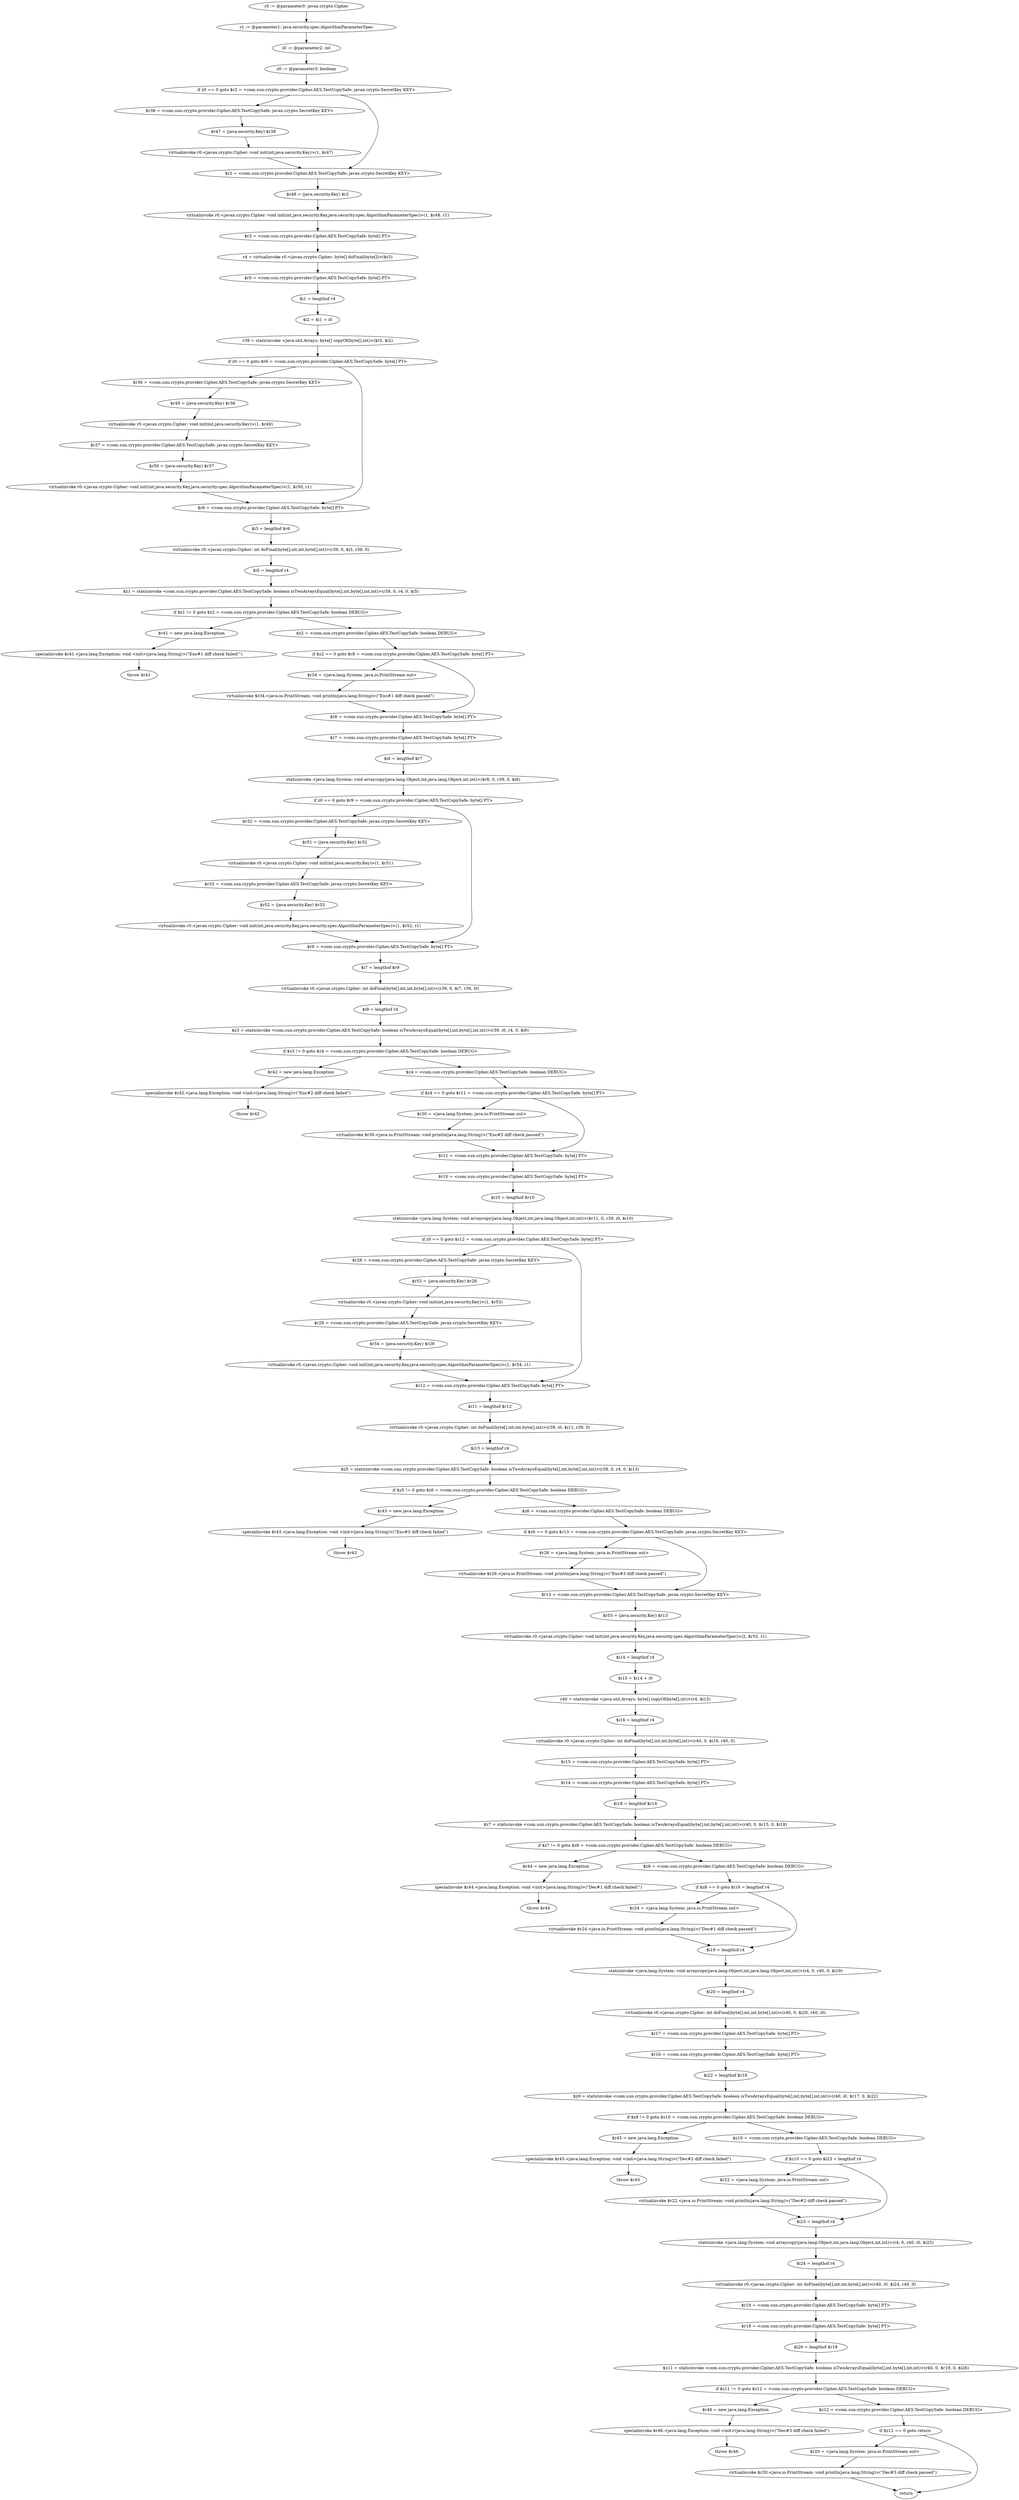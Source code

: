 digraph "unitGraph" {
    "r0 := @parameter0: javax.crypto.Cipher"
    "r1 := @parameter1: java.security.spec.AlgorithmParameterSpec"
    "i0 := @parameter2: int"
    "z0 := @parameter3: boolean"
    "if z0 == 0 goto $r2 = <com.sun.crypto.provider.Cipher.AES.TestCopySafe: javax.crypto.SecretKey KEY>"
    "$r38 = <com.sun.crypto.provider.Cipher.AES.TestCopySafe: javax.crypto.SecretKey KEY>"
    "$r47 = (java.security.Key) $r38"
    "virtualinvoke r0.<javax.crypto.Cipher: void init(int,java.security.Key)>(1, $r47)"
    "$r2 = <com.sun.crypto.provider.Cipher.AES.TestCopySafe: javax.crypto.SecretKey KEY>"
    "$r48 = (java.security.Key) $r2"
    "virtualinvoke r0.<javax.crypto.Cipher: void init(int,java.security.Key,java.security.spec.AlgorithmParameterSpec)>(1, $r48, r1)"
    "$r3 = <com.sun.crypto.provider.Cipher.AES.TestCopySafe: byte[] PT>"
    "r4 = virtualinvoke r0.<javax.crypto.Cipher: byte[] doFinal(byte[])>($r3)"
    "$r5 = <com.sun.crypto.provider.Cipher.AES.TestCopySafe: byte[] PT>"
    "$i1 = lengthof r4"
    "$i2 = $i1 + i0"
    "r39 = staticinvoke <java.util.Arrays: byte[] copyOf(byte[],int)>($r5, $i2)"
    "if z0 == 0 goto $r6 = <com.sun.crypto.provider.Cipher.AES.TestCopySafe: byte[] PT>"
    "$r36 = <com.sun.crypto.provider.Cipher.AES.TestCopySafe: javax.crypto.SecretKey KEY>"
    "$r49 = (java.security.Key) $r36"
    "virtualinvoke r0.<javax.crypto.Cipher: void init(int,java.security.Key)>(1, $r49)"
    "$r37 = <com.sun.crypto.provider.Cipher.AES.TestCopySafe: javax.crypto.SecretKey KEY>"
    "$r50 = (java.security.Key) $r37"
    "virtualinvoke r0.<javax.crypto.Cipher: void init(int,java.security.Key,java.security.spec.AlgorithmParameterSpec)>(1, $r50, r1)"
    "$r6 = <com.sun.crypto.provider.Cipher.AES.TestCopySafe: byte[] PT>"
    "$i3 = lengthof $r6"
    "virtualinvoke r0.<javax.crypto.Cipher: int doFinal(byte[],int,int,byte[],int)>(r39, 0, $i3, r39, 0)"
    "$i5 = lengthof r4"
    "$z1 = staticinvoke <com.sun.crypto.provider.Cipher.AES.TestCopySafe: boolean isTwoArraysEqual(byte[],int,byte[],int,int)>(r39, 0, r4, 0, $i5)"
    "if $z1 != 0 goto $z2 = <com.sun.crypto.provider.Cipher.AES.TestCopySafe: boolean DEBUG>"
    "$r41 = new java.lang.Exception"
    "specialinvoke $r41.<java.lang.Exception: void <init>(java.lang.String)>(\"Enc#1 diff check failed!\")"
    "throw $r41"
    "$z2 = <com.sun.crypto.provider.Cipher.AES.TestCopySafe: boolean DEBUG>"
    "if $z2 == 0 goto $r8 = <com.sun.crypto.provider.Cipher.AES.TestCopySafe: byte[] PT>"
    "$r34 = <java.lang.System: java.io.PrintStream out>"
    "virtualinvoke $r34.<java.io.PrintStream: void println(java.lang.String)>(\"Enc#1 diff check passed\")"
    "$r8 = <com.sun.crypto.provider.Cipher.AES.TestCopySafe: byte[] PT>"
    "$r7 = <com.sun.crypto.provider.Cipher.AES.TestCopySafe: byte[] PT>"
    "$i6 = lengthof $r7"
    "staticinvoke <java.lang.System: void arraycopy(java.lang.Object,int,java.lang.Object,int,int)>($r8, 0, r39, 0, $i6)"
    "if z0 == 0 goto $r9 = <com.sun.crypto.provider.Cipher.AES.TestCopySafe: byte[] PT>"
    "$r32 = <com.sun.crypto.provider.Cipher.AES.TestCopySafe: javax.crypto.SecretKey KEY>"
    "$r51 = (java.security.Key) $r32"
    "virtualinvoke r0.<javax.crypto.Cipher: void init(int,java.security.Key)>(1, $r51)"
    "$r33 = <com.sun.crypto.provider.Cipher.AES.TestCopySafe: javax.crypto.SecretKey KEY>"
    "$r52 = (java.security.Key) $r33"
    "virtualinvoke r0.<javax.crypto.Cipher: void init(int,java.security.Key,java.security.spec.AlgorithmParameterSpec)>(1, $r52, r1)"
    "$r9 = <com.sun.crypto.provider.Cipher.AES.TestCopySafe: byte[] PT>"
    "$i7 = lengthof $r9"
    "virtualinvoke r0.<javax.crypto.Cipher: int doFinal(byte[],int,int,byte[],int)>(r39, 0, $i7, r39, i0)"
    "$i9 = lengthof r4"
    "$z3 = staticinvoke <com.sun.crypto.provider.Cipher.AES.TestCopySafe: boolean isTwoArraysEqual(byte[],int,byte[],int,int)>(r39, i0, r4, 0, $i9)"
    "if $z3 != 0 goto $z4 = <com.sun.crypto.provider.Cipher.AES.TestCopySafe: boolean DEBUG>"
    "$r42 = new java.lang.Exception"
    "specialinvoke $r42.<java.lang.Exception: void <init>(java.lang.String)>(\"Enc#2 diff check failed\")"
    "throw $r42"
    "$z4 = <com.sun.crypto.provider.Cipher.AES.TestCopySafe: boolean DEBUG>"
    "if $z4 == 0 goto $r11 = <com.sun.crypto.provider.Cipher.AES.TestCopySafe: byte[] PT>"
    "$r30 = <java.lang.System: java.io.PrintStream out>"
    "virtualinvoke $r30.<java.io.PrintStream: void println(java.lang.String)>(\"Enc#2 diff check passed\")"
    "$r11 = <com.sun.crypto.provider.Cipher.AES.TestCopySafe: byte[] PT>"
    "$r10 = <com.sun.crypto.provider.Cipher.AES.TestCopySafe: byte[] PT>"
    "$i10 = lengthof $r10"
    "staticinvoke <java.lang.System: void arraycopy(java.lang.Object,int,java.lang.Object,int,int)>($r11, 0, r39, i0, $i10)"
    "if z0 == 0 goto $r12 = <com.sun.crypto.provider.Cipher.AES.TestCopySafe: byte[] PT>"
    "$r28 = <com.sun.crypto.provider.Cipher.AES.TestCopySafe: javax.crypto.SecretKey KEY>"
    "$r53 = (java.security.Key) $r28"
    "virtualinvoke r0.<javax.crypto.Cipher: void init(int,java.security.Key)>(1, $r53)"
    "$r29 = <com.sun.crypto.provider.Cipher.AES.TestCopySafe: javax.crypto.SecretKey KEY>"
    "$r54 = (java.security.Key) $r29"
    "virtualinvoke r0.<javax.crypto.Cipher: void init(int,java.security.Key,java.security.spec.AlgorithmParameterSpec)>(1, $r54, r1)"
    "$r12 = <com.sun.crypto.provider.Cipher.AES.TestCopySafe: byte[] PT>"
    "$i11 = lengthof $r12"
    "virtualinvoke r0.<javax.crypto.Cipher: int doFinal(byte[],int,int,byte[],int)>(r39, i0, $i11, r39, 0)"
    "$i13 = lengthof r4"
    "$z5 = staticinvoke <com.sun.crypto.provider.Cipher.AES.TestCopySafe: boolean isTwoArraysEqual(byte[],int,byte[],int,int)>(r39, 0, r4, 0, $i13)"
    "if $z5 != 0 goto $z6 = <com.sun.crypto.provider.Cipher.AES.TestCopySafe: boolean DEBUG>"
    "$r43 = new java.lang.Exception"
    "specialinvoke $r43.<java.lang.Exception: void <init>(java.lang.String)>(\"Enc#3 diff check failed\")"
    "throw $r43"
    "$z6 = <com.sun.crypto.provider.Cipher.AES.TestCopySafe: boolean DEBUG>"
    "if $z6 == 0 goto $r13 = <com.sun.crypto.provider.Cipher.AES.TestCopySafe: javax.crypto.SecretKey KEY>"
    "$r26 = <java.lang.System: java.io.PrintStream out>"
    "virtualinvoke $r26.<java.io.PrintStream: void println(java.lang.String)>(\"Enc#3 diff check passed\")"
    "$r13 = <com.sun.crypto.provider.Cipher.AES.TestCopySafe: javax.crypto.SecretKey KEY>"
    "$r55 = (java.security.Key) $r13"
    "virtualinvoke r0.<javax.crypto.Cipher: void init(int,java.security.Key,java.security.spec.AlgorithmParameterSpec)>(2, $r55, r1)"
    "$i14 = lengthof r4"
    "$i15 = $i14 + i0"
    "r40 = staticinvoke <java.util.Arrays: byte[] copyOf(byte[],int)>(r4, $i15)"
    "$i16 = lengthof r4"
    "virtualinvoke r0.<javax.crypto.Cipher: int doFinal(byte[],int,int,byte[],int)>(r40, 0, $i16, r40, 0)"
    "$r15 = <com.sun.crypto.provider.Cipher.AES.TestCopySafe: byte[] PT>"
    "$r14 = <com.sun.crypto.provider.Cipher.AES.TestCopySafe: byte[] PT>"
    "$i18 = lengthof $r14"
    "$z7 = staticinvoke <com.sun.crypto.provider.Cipher.AES.TestCopySafe: boolean isTwoArraysEqual(byte[],int,byte[],int,int)>(r40, 0, $r15, 0, $i18)"
    "if $z7 != 0 goto $z8 = <com.sun.crypto.provider.Cipher.AES.TestCopySafe: boolean DEBUG>"
    "$r44 = new java.lang.Exception"
    "specialinvoke $r44.<java.lang.Exception: void <init>(java.lang.String)>(\"Dec#1 diff check failed!\")"
    "throw $r44"
    "$z8 = <com.sun.crypto.provider.Cipher.AES.TestCopySafe: boolean DEBUG>"
    "if $z8 == 0 goto $i19 = lengthof r4"
    "$r24 = <java.lang.System: java.io.PrintStream out>"
    "virtualinvoke $r24.<java.io.PrintStream: void println(java.lang.String)>(\"Dec#1 diff check passed\")"
    "$i19 = lengthof r4"
    "staticinvoke <java.lang.System: void arraycopy(java.lang.Object,int,java.lang.Object,int,int)>(r4, 0, r40, 0, $i19)"
    "$i20 = lengthof r4"
    "virtualinvoke r0.<javax.crypto.Cipher: int doFinal(byte[],int,int,byte[],int)>(r40, 0, $i20, r40, i0)"
    "$r17 = <com.sun.crypto.provider.Cipher.AES.TestCopySafe: byte[] PT>"
    "$r16 = <com.sun.crypto.provider.Cipher.AES.TestCopySafe: byte[] PT>"
    "$i22 = lengthof $r16"
    "$z9 = staticinvoke <com.sun.crypto.provider.Cipher.AES.TestCopySafe: boolean isTwoArraysEqual(byte[],int,byte[],int,int)>(r40, i0, $r17, 0, $i22)"
    "if $z9 != 0 goto $z10 = <com.sun.crypto.provider.Cipher.AES.TestCopySafe: boolean DEBUG>"
    "$r45 = new java.lang.Exception"
    "specialinvoke $r45.<java.lang.Exception: void <init>(java.lang.String)>(\"Dec#2 diff check failed\")"
    "throw $r45"
    "$z10 = <com.sun.crypto.provider.Cipher.AES.TestCopySafe: boolean DEBUG>"
    "if $z10 == 0 goto $i23 = lengthof r4"
    "$r22 = <java.lang.System: java.io.PrintStream out>"
    "virtualinvoke $r22.<java.io.PrintStream: void println(java.lang.String)>(\"Dec#2 diff check passed\")"
    "$i23 = lengthof r4"
    "staticinvoke <java.lang.System: void arraycopy(java.lang.Object,int,java.lang.Object,int,int)>(r4, 0, r40, i0, $i23)"
    "$i24 = lengthof r4"
    "virtualinvoke r0.<javax.crypto.Cipher: int doFinal(byte[],int,int,byte[],int)>(r40, i0, $i24, r40, 0)"
    "$r19 = <com.sun.crypto.provider.Cipher.AES.TestCopySafe: byte[] PT>"
    "$r18 = <com.sun.crypto.provider.Cipher.AES.TestCopySafe: byte[] PT>"
    "$i26 = lengthof $r18"
    "$z11 = staticinvoke <com.sun.crypto.provider.Cipher.AES.TestCopySafe: boolean isTwoArraysEqual(byte[],int,byte[],int,int)>(r40, 0, $r19, 0, $i26)"
    "if $z11 != 0 goto $z12 = <com.sun.crypto.provider.Cipher.AES.TestCopySafe: boolean DEBUG>"
    "$r46 = new java.lang.Exception"
    "specialinvoke $r46.<java.lang.Exception: void <init>(java.lang.String)>(\"Dec#3 diff check failed\")"
    "throw $r46"
    "$z12 = <com.sun.crypto.provider.Cipher.AES.TestCopySafe: boolean DEBUG>"
    "if $z12 == 0 goto return"
    "$r20 = <java.lang.System: java.io.PrintStream out>"
    "virtualinvoke $r20.<java.io.PrintStream: void println(java.lang.String)>(\"Dec#3 diff check passed\")"
    "return"
    "r0 := @parameter0: javax.crypto.Cipher"->"r1 := @parameter1: java.security.spec.AlgorithmParameterSpec";
    "r1 := @parameter1: java.security.spec.AlgorithmParameterSpec"->"i0 := @parameter2: int";
    "i0 := @parameter2: int"->"z0 := @parameter3: boolean";
    "z0 := @parameter3: boolean"->"if z0 == 0 goto $r2 = <com.sun.crypto.provider.Cipher.AES.TestCopySafe: javax.crypto.SecretKey KEY>";
    "if z0 == 0 goto $r2 = <com.sun.crypto.provider.Cipher.AES.TestCopySafe: javax.crypto.SecretKey KEY>"->"$r38 = <com.sun.crypto.provider.Cipher.AES.TestCopySafe: javax.crypto.SecretKey KEY>";
    "if z0 == 0 goto $r2 = <com.sun.crypto.provider.Cipher.AES.TestCopySafe: javax.crypto.SecretKey KEY>"->"$r2 = <com.sun.crypto.provider.Cipher.AES.TestCopySafe: javax.crypto.SecretKey KEY>";
    "$r38 = <com.sun.crypto.provider.Cipher.AES.TestCopySafe: javax.crypto.SecretKey KEY>"->"$r47 = (java.security.Key) $r38";
    "$r47 = (java.security.Key) $r38"->"virtualinvoke r0.<javax.crypto.Cipher: void init(int,java.security.Key)>(1, $r47)";
    "virtualinvoke r0.<javax.crypto.Cipher: void init(int,java.security.Key)>(1, $r47)"->"$r2 = <com.sun.crypto.provider.Cipher.AES.TestCopySafe: javax.crypto.SecretKey KEY>";
    "$r2 = <com.sun.crypto.provider.Cipher.AES.TestCopySafe: javax.crypto.SecretKey KEY>"->"$r48 = (java.security.Key) $r2";
    "$r48 = (java.security.Key) $r2"->"virtualinvoke r0.<javax.crypto.Cipher: void init(int,java.security.Key,java.security.spec.AlgorithmParameterSpec)>(1, $r48, r1)";
    "virtualinvoke r0.<javax.crypto.Cipher: void init(int,java.security.Key,java.security.spec.AlgorithmParameterSpec)>(1, $r48, r1)"->"$r3 = <com.sun.crypto.provider.Cipher.AES.TestCopySafe: byte[] PT>";
    "$r3 = <com.sun.crypto.provider.Cipher.AES.TestCopySafe: byte[] PT>"->"r4 = virtualinvoke r0.<javax.crypto.Cipher: byte[] doFinal(byte[])>($r3)";
    "r4 = virtualinvoke r0.<javax.crypto.Cipher: byte[] doFinal(byte[])>($r3)"->"$r5 = <com.sun.crypto.provider.Cipher.AES.TestCopySafe: byte[] PT>";
    "$r5 = <com.sun.crypto.provider.Cipher.AES.TestCopySafe: byte[] PT>"->"$i1 = lengthof r4";
    "$i1 = lengthof r4"->"$i2 = $i1 + i0";
    "$i2 = $i1 + i0"->"r39 = staticinvoke <java.util.Arrays: byte[] copyOf(byte[],int)>($r5, $i2)";
    "r39 = staticinvoke <java.util.Arrays: byte[] copyOf(byte[],int)>($r5, $i2)"->"if z0 == 0 goto $r6 = <com.sun.crypto.provider.Cipher.AES.TestCopySafe: byte[] PT>";
    "if z0 == 0 goto $r6 = <com.sun.crypto.provider.Cipher.AES.TestCopySafe: byte[] PT>"->"$r36 = <com.sun.crypto.provider.Cipher.AES.TestCopySafe: javax.crypto.SecretKey KEY>";
    "if z0 == 0 goto $r6 = <com.sun.crypto.provider.Cipher.AES.TestCopySafe: byte[] PT>"->"$r6 = <com.sun.crypto.provider.Cipher.AES.TestCopySafe: byte[] PT>";
    "$r36 = <com.sun.crypto.provider.Cipher.AES.TestCopySafe: javax.crypto.SecretKey KEY>"->"$r49 = (java.security.Key) $r36";
    "$r49 = (java.security.Key) $r36"->"virtualinvoke r0.<javax.crypto.Cipher: void init(int,java.security.Key)>(1, $r49)";
    "virtualinvoke r0.<javax.crypto.Cipher: void init(int,java.security.Key)>(1, $r49)"->"$r37 = <com.sun.crypto.provider.Cipher.AES.TestCopySafe: javax.crypto.SecretKey KEY>";
    "$r37 = <com.sun.crypto.provider.Cipher.AES.TestCopySafe: javax.crypto.SecretKey KEY>"->"$r50 = (java.security.Key) $r37";
    "$r50 = (java.security.Key) $r37"->"virtualinvoke r0.<javax.crypto.Cipher: void init(int,java.security.Key,java.security.spec.AlgorithmParameterSpec)>(1, $r50, r1)";
    "virtualinvoke r0.<javax.crypto.Cipher: void init(int,java.security.Key,java.security.spec.AlgorithmParameterSpec)>(1, $r50, r1)"->"$r6 = <com.sun.crypto.provider.Cipher.AES.TestCopySafe: byte[] PT>";
    "$r6 = <com.sun.crypto.provider.Cipher.AES.TestCopySafe: byte[] PT>"->"$i3 = lengthof $r6";
    "$i3 = lengthof $r6"->"virtualinvoke r0.<javax.crypto.Cipher: int doFinal(byte[],int,int,byte[],int)>(r39, 0, $i3, r39, 0)";
    "virtualinvoke r0.<javax.crypto.Cipher: int doFinal(byte[],int,int,byte[],int)>(r39, 0, $i3, r39, 0)"->"$i5 = lengthof r4";
    "$i5 = lengthof r4"->"$z1 = staticinvoke <com.sun.crypto.provider.Cipher.AES.TestCopySafe: boolean isTwoArraysEqual(byte[],int,byte[],int,int)>(r39, 0, r4, 0, $i5)";
    "$z1 = staticinvoke <com.sun.crypto.provider.Cipher.AES.TestCopySafe: boolean isTwoArraysEqual(byte[],int,byte[],int,int)>(r39, 0, r4, 0, $i5)"->"if $z1 != 0 goto $z2 = <com.sun.crypto.provider.Cipher.AES.TestCopySafe: boolean DEBUG>";
    "if $z1 != 0 goto $z2 = <com.sun.crypto.provider.Cipher.AES.TestCopySafe: boolean DEBUG>"->"$r41 = new java.lang.Exception";
    "if $z1 != 0 goto $z2 = <com.sun.crypto.provider.Cipher.AES.TestCopySafe: boolean DEBUG>"->"$z2 = <com.sun.crypto.provider.Cipher.AES.TestCopySafe: boolean DEBUG>";
    "$r41 = new java.lang.Exception"->"specialinvoke $r41.<java.lang.Exception: void <init>(java.lang.String)>(\"Enc#1 diff check failed!\")";
    "specialinvoke $r41.<java.lang.Exception: void <init>(java.lang.String)>(\"Enc#1 diff check failed!\")"->"throw $r41";
    "$z2 = <com.sun.crypto.provider.Cipher.AES.TestCopySafe: boolean DEBUG>"->"if $z2 == 0 goto $r8 = <com.sun.crypto.provider.Cipher.AES.TestCopySafe: byte[] PT>";
    "if $z2 == 0 goto $r8 = <com.sun.crypto.provider.Cipher.AES.TestCopySafe: byte[] PT>"->"$r34 = <java.lang.System: java.io.PrintStream out>";
    "if $z2 == 0 goto $r8 = <com.sun.crypto.provider.Cipher.AES.TestCopySafe: byte[] PT>"->"$r8 = <com.sun.crypto.provider.Cipher.AES.TestCopySafe: byte[] PT>";
    "$r34 = <java.lang.System: java.io.PrintStream out>"->"virtualinvoke $r34.<java.io.PrintStream: void println(java.lang.String)>(\"Enc#1 diff check passed\")";
    "virtualinvoke $r34.<java.io.PrintStream: void println(java.lang.String)>(\"Enc#1 diff check passed\")"->"$r8 = <com.sun.crypto.provider.Cipher.AES.TestCopySafe: byte[] PT>";
    "$r8 = <com.sun.crypto.provider.Cipher.AES.TestCopySafe: byte[] PT>"->"$r7 = <com.sun.crypto.provider.Cipher.AES.TestCopySafe: byte[] PT>";
    "$r7 = <com.sun.crypto.provider.Cipher.AES.TestCopySafe: byte[] PT>"->"$i6 = lengthof $r7";
    "$i6 = lengthof $r7"->"staticinvoke <java.lang.System: void arraycopy(java.lang.Object,int,java.lang.Object,int,int)>($r8, 0, r39, 0, $i6)";
    "staticinvoke <java.lang.System: void arraycopy(java.lang.Object,int,java.lang.Object,int,int)>($r8, 0, r39, 0, $i6)"->"if z0 == 0 goto $r9 = <com.sun.crypto.provider.Cipher.AES.TestCopySafe: byte[] PT>";
    "if z0 == 0 goto $r9 = <com.sun.crypto.provider.Cipher.AES.TestCopySafe: byte[] PT>"->"$r32 = <com.sun.crypto.provider.Cipher.AES.TestCopySafe: javax.crypto.SecretKey KEY>";
    "if z0 == 0 goto $r9 = <com.sun.crypto.provider.Cipher.AES.TestCopySafe: byte[] PT>"->"$r9 = <com.sun.crypto.provider.Cipher.AES.TestCopySafe: byte[] PT>";
    "$r32 = <com.sun.crypto.provider.Cipher.AES.TestCopySafe: javax.crypto.SecretKey KEY>"->"$r51 = (java.security.Key) $r32";
    "$r51 = (java.security.Key) $r32"->"virtualinvoke r0.<javax.crypto.Cipher: void init(int,java.security.Key)>(1, $r51)";
    "virtualinvoke r0.<javax.crypto.Cipher: void init(int,java.security.Key)>(1, $r51)"->"$r33 = <com.sun.crypto.provider.Cipher.AES.TestCopySafe: javax.crypto.SecretKey KEY>";
    "$r33 = <com.sun.crypto.provider.Cipher.AES.TestCopySafe: javax.crypto.SecretKey KEY>"->"$r52 = (java.security.Key) $r33";
    "$r52 = (java.security.Key) $r33"->"virtualinvoke r0.<javax.crypto.Cipher: void init(int,java.security.Key,java.security.spec.AlgorithmParameterSpec)>(1, $r52, r1)";
    "virtualinvoke r0.<javax.crypto.Cipher: void init(int,java.security.Key,java.security.spec.AlgorithmParameterSpec)>(1, $r52, r1)"->"$r9 = <com.sun.crypto.provider.Cipher.AES.TestCopySafe: byte[] PT>";
    "$r9 = <com.sun.crypto.provider.Cipher.AES.TestCopySafe: byte[] PT>"->"$i7 = lengthof $r9";
    "$i7 = lengthof $r9"->"virtualinvoke r0.<javax.crypto.Cipher: int doFinal(byte[],int,int,byte[],int)>(r39, 0, $i7, r39, i0)";
    "virtualinvoke r0.<javax.crypto.Cipher: int doFinal(byte[],int,int,byte[],int)>(r39, 0, $i7, r39, i0)"->"$i9 = lengthof r4";
    "$i9 = lengthof r4"->"$z3 = staticinvoke <com.sun.crypto.provider.Cipher.AES.TestCopySafe: boolean isTwoArraysEqual(byte[],int,byte[],int,int)>(r39, i0, r4, 0, $i9)";
    "$z3 = staticinvoke <com.sun.crypto.provider.Cipher.AES.TestCopySafe: boolean isTwoArraysEqual(byte[],int,byte[],int,int)>(r39, i0, r4, 0, $i9)"->"if $z3 != 0 goto $z4 = <com.sun.crypto.provider.Cipher.AES.TestCopySafe: boolean DEBUG>";
    "if $z3 != 0 goto $z4 = <com.sun.crypto.provider.Cipher.AES.TestCopySafe: boolean DEBUG>"->"$r42 = new java.lang.Exception";
    "if $z3 != 0 goto $z4 = <com.sun.crypto.provider.Cipher.AES.TestCopySafe: boolean DEBUG>"->"$z4 = <com.sun.crypto.provider.Cipher.AES.TestCopySafe: boolean DEBUG>";
    "$r42 = new java.lang.Exception"->"specialinvoke $r42.<java.lang.Exception: void <init>(java.lang.String)>(\"Enc#2 diff check failed\")";
    "specialinvoke $r42.<java.lang.Exception: void <init>(java.lang.String)>(\"Enc#2 diff check failed\")"->"throw $r42";
    "$z4 = <com.sun.crypto.provider.Cipher.AES.TestCopySafe: boolean DEBUG>"->"if $z4 == 0 goto $r11 = <com.sun.crypto.provider.Cipher.AES.TestCopySafe: byte[] PT>";
    "if $z4 == 0 goto $r11 = <com.sun.crypto.provider.Cipher.AES.TestCopySafe: byte[] PT>"->"$r30 = <java.lang.System: java.io.PrintStream out>";
    "if $z4 == 0 goto $r11 = <com.sun.crypto.provider.Cipher.AES.TestCopySafe: byte[] PT>"->"$r11 = <com.sun.crypto.provider.Cipher.AES.TestCopySafe: byte[] PT>";
    "$r30 = <java.lang.System: java.io.PrintStream out>"->"virtualinvoke $r30.<java.io.PrintStream: void println(java.lang.String)>(\"Enc#2 diff check passed\")";
    "virtualinvoke $r30.<java.io.PrintStream: void println(java.lang.String)>(\"Enc#2 diff check passed\")"->"$r11 = <com.sun.crypto.provider.Cipher.AES.TestCopySafe: byte[] PT>";
    "$r11 = <com.sun.crypto.provider.Cipher.AES.TestCopySafe: byte[] PT>"->"$r10 = <com.sun.crypto.provider.Cipher.AES.TestCopySafe: byte[] PT>";
    "$r10 = <com.sun.crypto.provider.Cipher.AES.TestCopySafe: byte[] PT>"->"$i10 = lengthof $r10";
    "$i10 = lengthof $r10"->"staticinvoke <java.lang.System: void arraycopy(java.lang.Object,int,java.lang.Object,int,int)>($r11, 0, r39, i0, $i10)";
    "staticinvoke <java.lang.System: void arraycopy(java.lang.Object,int,java.lang.Object,int,int)>($r11, 0, r39, i0, $i10)"->"if z0 == 0 goto $r12 = <com.sun.crypto.provider.Cipher.AES.TestCopySafe: byte[] PT>";
    "if z0 == 0 goto $r12 = <com.sun.crypto.provider.Cipher.AES.TestCopySafe: byte[] PT>"->"$r28 = <com.sun.crypto.provider.Cipher.AES.TestCopySafe: javax.crypto.SecretKey KEY>";
    "if z0 == 0 goto $r12 = <com.sun.crypto.provider.Cipher.AES.TestCopySafe: byte[] PT>"->"$r12 = <com.sun.crypto.provider.Cipher.AES.TestCopySafe: byte[] PT>";
    "$r28 = <com.sun.crypto.provider.Cipher.AES.TestCopySafe: javax.crypto.SecretKey KEY>"->"$r53 = (java.security.Key) $r28";
    "$r53 = (java.security.Key) $r28"->"virtualinvoke r0.<javax.crypto.Cipher: void init(int,java.security.Key)>(1, $r53)";
    "virtualinvoke r0.<javax.crypto.Cipher: void init(int,java.security.Key)>(1, $r53)"->"$r29 = <com.sun.crypto.provider.Cipher.AES.TestCopySafe: javax.crypto.SecretKey KEY>";
    "$r29 = <com.sun.crypto.provider.Cipher.AES.TestCopySafe: javax.crypto.SecretKey KEY>"->"$r54 = (java.security.Key) $r29";
    "$r54 = (java.security.Key) $r29"->"virtualinvoke r0.<javax.crypto.Cipher: void init(int,java.security.Key,java.security.spec.AlgorithmParameterSpec)>(1, $r54, r1)";
    "virtualinvoke r0.<javax.crypto.Cipher: void init(int,java.security.Key,java.security.spec.AlgorithmParameterSpec)>(1, $r54, r1)"->"$r12 = <com.sun.crypto.provider.Cipher.AES.TestCopySafe: byte[] PT>";
    "$r12 = <com.sun.crypto.provider.Cipher.AES.TestCopySafe: byte[] PT>"->"$i11 = lengthof $r12";
    "$i11 = lengthof $r12"->"virtualinvoke r0.<javax.crypto.Cipher: int doFinal(byte[],int,int,byte[],int)>(r39, i0, $i11, r39, 0)";
    "virtualinvoke r0.<javax.crypto.Cipher: int doFinal(byte[],int,int,byte[],int)>(r39, i0, $i11, r39, 0)"->"$i13 = lengthof r4";
    "$i13 = lengthof r4"->"$z5 = staticinvoke <com.sun.crypto.provider.Cipher.AES.TestCopySafe: boolean isTwoArraysEqual(byte[],int,byte[],int,int)>(r39, 0, r4, 0, $i13)";
    "$z5 = staticinvoke <com.sun.crypto.provider.Cipher.AES.TestCopySafe: boolean isTwoArraysEqual(byte[],int,byte[],int,int)>(r39, 0, r4, 0, $i13)"->"if $z5 != 0 goto $z6 = <com.sun.crypto.provider.Cipher.AES.TestCopySafe: boolean DEBUG>";
    "if $z5 != 0 goto $z6 = <com.sun.crypto.provider.Cipher.AES.TestCopySafe: boolean DEBUG>"->"$r43 = new java.lang.Exception";
    "if $z5 != 0 goto $z6 = <com.sun.crypto.provider.Cipher.AES.TestCopySafe: boolean DEBUG>"->"$z6 = <com.sun.crypto.provider.Cipher.AES.TestCopySafe: boolean DEBUG>";
    "$r43 = new java.lang.Exception"->"specialinvoke $r43.<java.lang.Exception: void <init>(java.lang.String)>(\"Enc#3 diff check failed\")";
    "specialinvoke $r43.<java.lang.Exception: void <init>(java.lang.String)>(\"Enc#3 diff check failed\")"->"throw $r43";
    "$z6 = <com.sun.crypto.provider.Cipher.AES.TestCopySafe: boolean DEBUG>"->"if $z6 == 0 goto $r13 = <com.sun.crypto.provider.Cipher.AES.TestCopySafe: javax.crypto.SecretKey KEY>";
    "if $z6 == 0 goto $r13 = <com.sun.crypto.provider.Cipher.AES.TestCopySafe: javax.crypto.SecretKey KEY>"->"$r26 = <java.lang.System: java.io.PrintStream out>";
    "if $z6 == 0 goto $r13 = <com.sun.crypto.provider.Cipher.AES.TestCopySafe: javax.crypto.SecretKey KEY>"->"$r13 = <com.sun.crypto.provider.Cipher.AES.TestCopySafe: javax.crypto.SecretKey KEY>";
    "$r26 = <java.lang.System: java.io.PrintStream out>"->"virtualinvoke $r26.<java.io.PrintStream: void println(java.lang.String)>(\"Enc#3 diff check passed\")";
    "virtualinvoke $r26.<java.io.PrintStream: void println(java.lang.String)>(\"Enc#3 diff check passed\")"->"$r13 = <com.sun.crypto.provider.Cipher.AES.TestCopySafe: javax.crypto.SecretKey KEY>";
    "$r13 = <com.sun.crypto.provider.Cipher.AES.TestCopySafe: javax.crypto.SecretKey KEY>"->"$r55 = (java.security.Key) $r13";
    "$r55 = (java.security.Key) $r13"->"virtualinvoke r0.<javax.crypto.Cipher: void init(int,java.security.Key,java.security.spec.AlgorithmParameterSpec)>(2, $r55, r1)";
    "virtualinvoke r0.<javax.crypto.Cipher: void init(int,java.security.Key,java.security.spec.AlgorithmParameterSpec)>(2, $r55, r1)"->"$i14 = lengthof r4";
    "$i14 = lengthof r4"->"$i15 = $i14 + i0";
    "$i15 = $i14 + i0"->"r40 = staticinvoke <java.util.Arrays: byte[] copyOf(byte[],int)>(r4, $i15)";
    "r40 = staticinvoke <java.util.Arrays: byte[] copyOf(byte[],int)>(r4, $i15)"->"$i16 = lengthof r4";
    "$i16 = lengthof r4"->"virtualinvoke r0.<javax.crypto.Cipher: int doFinal(byte[],int,int,byte[],int)>(r40, 0, $i16, r40, 0)";
    "virtualinvoke r0.<javax.crypto.Cipher: int doFinal(byte[],int,int,byte[],int)>(r40, 0, $i16, r40, 0)"->"$r15 = <com.sun.crypto.provider.Cipher.AES.TestCopySafe: byte[] PT>";
    "$r15 = <com.sun.crypto.provider.Cipher.AES.TestCopySafe: byte[] PT>"->"$r14 = <com.sun.crypto.provider.Cipher.AES.TestCopySafe: byte[] PT>";
    "$r14 = <com.sun.crypto.provider.Cipher.AES.TestCopySafe: byte[] PT>"->"$i18 = lengthof $r14";
    "$i18 = lengthof $r14"->"$z7 = staticinvoke <com.sun.crypto.provider.Cipher.AES.TestCopySafe: boolean isTwoArraysEqual(byte[],int,byte[],int,int)>(r40, 0, $r15, 0, $i18)";
    "$z7 = staticinvoke <com.sun.crypto.provider.Cipher.AES.TestCopySafe: boolean isTwoArraysEqual(byte[],int,byte[],int,int)>(r40, 0, $r15, 0, $i18)"->"if $z7 != 0 goto $z8 = <com.sun.crypto.provider.Cipher.AES.TestCopySafe: boolean DEBUG>";
    "if $z7 != 0 goto $z8 = <com.sun.crypto.provider.Cipher.AES.TestCopySafe: boolean DEBUG>"->"$r44 = new java.lang.Exception";
    "if $z7 != 0 goto $z8 = <com.sun.crypto.provider.Cipher.AES.TestCopySafe: boolean DEBUG>"->"$z8 = <com.sun.crypto.provider.Cipher.AES.TestCopySafe: boolean DEBUG>";
    "$r44 = new java.lang.Exception"->"specialinvoke $r44.<java.lang.Exception: void <init>(java.lang.String)>(\"Dec#1 diff check failed!\")";
    "specialinvoke $r44.<java.lang.Exception: void <init>(java.lang.String)>(\"Dec#1 diff check failed!\")"->"throw $r44";
    "$z8 = <com.sun.crypto.provider.Cipher.AES.TestCopySafe: boolean DEBUG>"->"if $z8 == 0 goto $i19 = lengthof r4";
    "if $z8 == 0 goto $i19 = lengthof r4"->"$r24 = <java.lang.System: java.io.PrintStream out>";
    "if $z8 == 0 goto $i19 = lengthof r4"->"$i19 = lengthof r4";
    "$r24 = <java.lang.System: java.io.PrintStream out>"->"virtualinvoke $r24.<java.io.PrintStream: void println(java.lang.String)>(\"Dec#1 diff check passed\")";
    "virtualinvoke $r24.<java.io.PrintStream: void println(java.lang.String)>(\"Dec#1 diff check passed\")"->"$i19 = lengthof r4";
    "$i19 = lengthof r4"->"staticinvoke <java.lang.System: void arraycopy(java.lang.Object,int,java.lang.Object,int,int)>(r4, 0, r40, 0, $i19)";
    "staticinvoke <java.lang.System: void arraycopy(java.lang.Object,int,java.lang.Object,int,int)>(r4, 0, r40, 0, $i19)"->"$i20 = lengthof r4";
    "$i20 = lengthof r4"->"virtualinvoke r0.<javax.crypto.Cipher: int doFinal(byte[],int,int,byte[],int)>(r40, 0, $i20, r40, i0)";
    "virtualinvoke r0.<javax.crypto.Cipher: int doFinal(byte[],int,int,byte[],int)>(r40, 0, $i20, r40, i0)"->"$r17 = <com.sun.crypto.provider.Cipher.AES.TestCopySafe: byte[] PT>";
    "$r17 = <com.sun.crypto.provider.Cipher.AES.TestCopySafe: byte[] PT>"->"$r16 = <com.sun.crypto.provider.Cipher.AES.TestCopySafe: byte[] PT>";
    "$r16 = <com.sun.crypto.provider.Cipher.AES.TestCopySafe: byte[] PT>"->"$i22 = lengthof $r16";
    "$i22 = lengthof $r16"->"$z9 = staticinvoke <com.sun.crypto.provider.Cipher.AES.TestCopySafe: boolean isTwoArraysEqual(byte[],int,byte[],int,int)>(r40, i0, $r17, 0, $i22)";
    "$z9 = staticinvoke <com.sun.crypto.provider.Cipher.AES.TestCopySafe: boolean isTwoArraysEqual(byte[],int,byte[],int,int)>(r40, i0, $r17, 0, $i22)"->"if $z9 != 0 goto $z10 = <com.sun.crypto.provider.Cipher.AES.TestCopySafe: boolean DEBUG>";
    "if $z9 != 0 goto $z10 = <com.sun.crypto.provider.Cipher.AES.TestCopySafe: boolean DEBUG>"->"$r45 = new java.lang.Exception";
    "if $z9 != 0 goto $z10 = <com.sun.crypto.provider.Cipher.AES.TestCopySafe: boolean DEBUG>"->"$z10 = <com.sun.crypto.provider.Cipher.AES.TestCopySafe: boolean DEBUG>";
    "$r45 = new java.lang.Exception"->"specialinvoke $r45.<java.lang.Exception: void <init>(java.lang.String)>(\"Dec#2 diff check failed\")";
    "specialinvoke $r45.<java.lang.Exception: void <init>(java.lang.String)>(\"Dec#2 diff check failed\")"->"throw $r45";
    "$z10 = <com.sun.crypto.provider.Cipher.AES.TestCopySafe: boolean DEBUG>"->"if $z10 == 0 goto $i23 = lengthof r4";
    "if $z10 == 0 goto $i23 = lengthof r4"->"$r22 = <java.lang.System: java.io.PrintStream out>";
    "if $z10 == 0 goto $i23 = lengthof r4"->"$i23 = lengthof r4";
    "$r22 = <java.lang.System: java.io.PrintStream out>"->"virtualinvoke $r22.<java.io.PrintStream: void println(java.lang.String)>(\"Dec#2 diff check passed\")";
    "virtualinvoke $r22.<java.io.PrintStream: void println(java.lang.String)>(\"Dec#2 diff check passed\")"->"$i23 = lengthof r4";
    "$i23 = lengthof r4"->"staticinvoke <java.lang.System: void arraycopy(java.lang.Object,int,java.lang.Object,int,int)>(r4, 0, r40, i0, $i23)";
    "staticinvoke <java.lang.System: void arraycopy(java.lang.Object,int,java.lang.Object,int,int)>(r4, 0, r40, i0, $i23)"->"$i24 = lengthof r4";
    "$i24 = lengthof r4"->"virtualinvoke r0.<javax.crypto.Cipher: int doFinal(byte[],int,int,byte[],int)>(r40, i0, $i24, r40, 0)";
    "virtualinvoke r0.<javax.crypto.Cipher: int doFinal(byte[],int,int,byte[],int)>(r40, i0, $i24, r40, 0)"->"$r19 = <com.sun.crypto.provider.Cipher.AES.TestCopySafe: byte[] PT>";
    "$r19 = <com.sun.crypto.provider.Cipher.AES.TestCopySafe: byte[] PT>"->"$r18 = <com.sun.crypto.provider.Cipher.AES.TestCopySafe: byte[] PT>";
    "$r18 = <com.sun.crypto.provider.Cipher.AES.TestCopySafe: byte[] PT>"->"$i26 = lengthof $r18";
    "$i26 = lengthof $r18"->"$z11 = staticinvoke <com.sun.crypto.provider.Cipher.AES.TestCopySafe: boolean isTwoArraysEqual(byte[],int,byte[],int,int)>(r40, 0, $r19, 0, $i26)";
    "$z11 = staticinvoke <com.sun.crypto.provider.Cipher.AES.TestCopySafe: boolean isTwoArraysEqual(byte[],int,byte[],int,int)>(r40, 0, $r19, 0, $i26)"->"if $z11 != 0 goto $z12 = <com.sun.crypto.provider.Cipher.AES.TestCopySafe: boolean DEBUG>";
    "if $z11 != 0 goto $z12 = <com.sun.crypto.provider.Cipher.AES.TestCopySafe: boolean DEBUG>"->"$r46 = new java.lang.Exception";
    "if $z11 != 0 goto $z12 = <com.sun.crypto.provider.Cipher.AES.TestCopySafe: boolean DEBUG>"->"$z12 = <com.sun.crypto.provider.Cipher.AES.TestCopySafe: boolean DEBUG>";
    "$r46 = new java.lang.Exception"->"specialinvoke $r46.<java.lang.Exception: void <init>(java.lang.String)>(\"Dec#3 diff check failed\")";
    "specialinvoke $r46.<java.lang.Exception: void <init>(java.lang.String)>(\"Dec#3 diff check failed\")"->"throw $r46";
    "$z12 = <com.sun.crypto.provider.Cipher.AES.TestCopySafe: boolean DEBUG>"->"if $z12 == 0 goto return";
    "if $z12 == 0 goto return"->"$r20 = <java.lang.System: java.io.PrintStream out>";
    "if $z12 == 0 goto return"->"return";
    "$r20 = <java.lang.System: java.io.PrintStream out>"->"virtualinvoke $r20.<java.io.PrintStream: void println(java.lang.String)>(\"Dec#3 diff check passed\")";
    "virtualinvoke $r20.<java.io.PrintStream: void println(java.lang.String)>(\"Dec#3 diff check passed\")"->"return";
}
